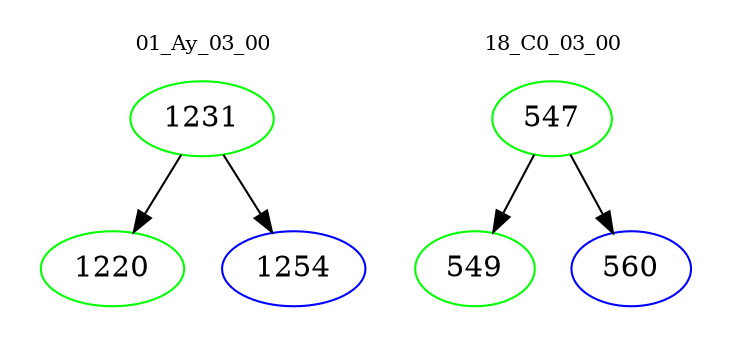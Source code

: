 digraph{
subgraph cluster_0 {
color = white
label = "01_Ay_03_00";
fontsize=10;
T0_1231 [label="1231", color="green"]
T0_1231 -> T0_1220 [color="black"]
T0_1220 [label="1220", color="green"]
T0_1231 -> T0_1254 [color="black"]
T0_1254 [label="1254", color="blue"]
}
subgraph cluster_1 {
color = white
label = "18_C0_03_00";
fontsize=10;
T1_547 [label="547", color="green"]
T1_547 -> T1_549 [color="black"]
T1_549 [label="549", color="green"]
T1_547 -> T1_560 [color="black"]
T1_560 [label="560", color="blue"]
}
}
